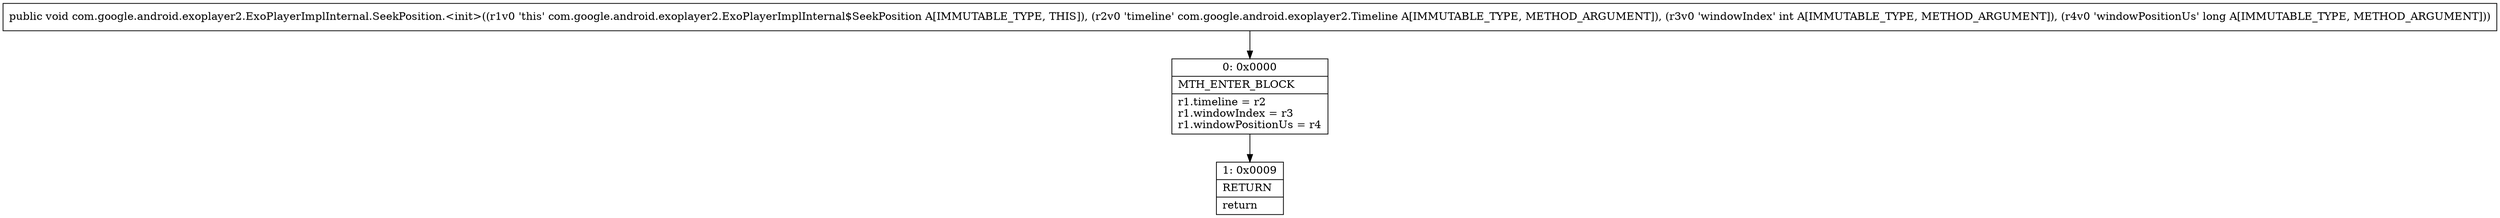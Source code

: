 digraph "CFG forcom.google.android.exoplayer2.ExoPlayerImplInternal.SeekPosition.\<init\>(Lcom\/google\/android\/exoplayer2\/Timeline;IJ)V" {
Node_0 [shape=record,label="{0\:\ 0x0000|MTH_ENTER_BLOCK\l|r1.timeline = r2\lr1.windowIndex = r3\lr1.windowPositionUs = r4\l}"];
Node_1 [shape=record,label="{1\:\ 0x0009|RETURN\l|return\l}"];
MethodNode[shape=record,label="{public void com.google.android.exoplayer2.ExoPlayerImplInternal.SeekPosition.\<init\>((r1v0 'this' com.google.android.exoplayer2.ExoPlayerImplInternal$SeekPosition A[IMMUTABLE_TYPE, THIS]), (r2v0 'timeline' com.google.android.exoplayer2.Timeline A[IMMUTABLE_TYPE, METHOD_ARGUMENT]), (r3v0 'windowIndex' int A[IMMUTABLE_TYPE, METHOD_ARGUMENT]), (r4v0 'windowPositionUs' long A[IMMUTABLE_TYPE, METHOD_ARGUMENT])) }"];
MethodNode -> Node_0;
Node_0 -> Node_1;
}

